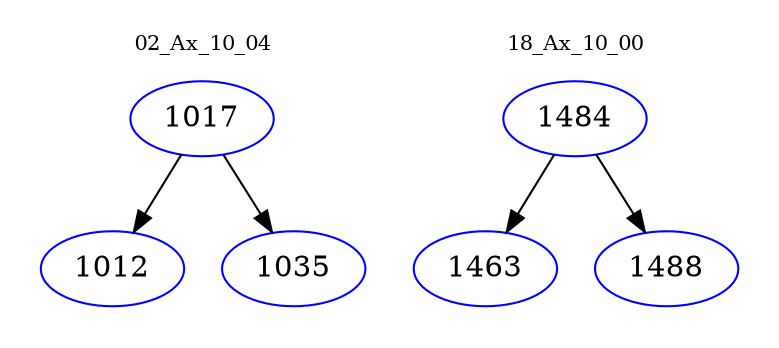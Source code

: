 digraph{
subgraph cluster_0 {
color = white
label = "02_Ax_10_04";
fontsize=10;
T0_1017 [label="1017", color="blue"]
T0_1017 -> T0_1012 [color="black"]
T0_1012 [label="1012", color="blue"]
T0_1017 -> T0_1035 [color="black"]
T0_1035 [label="1035", color="blue"]
}
subgraph cluster_1 {
color = white
label = "18_Ax_10_00";
fontsize=10;
T1_1484 [label="1484", color="blue"]
T1_1484 -> T1_1463 [color="black"]
T1_1463 [label="1463", color="blue"]
T1_1484 -> T1_1488 [color="black"]
T1_1488 [label="1488", color="blue"]
}
}
